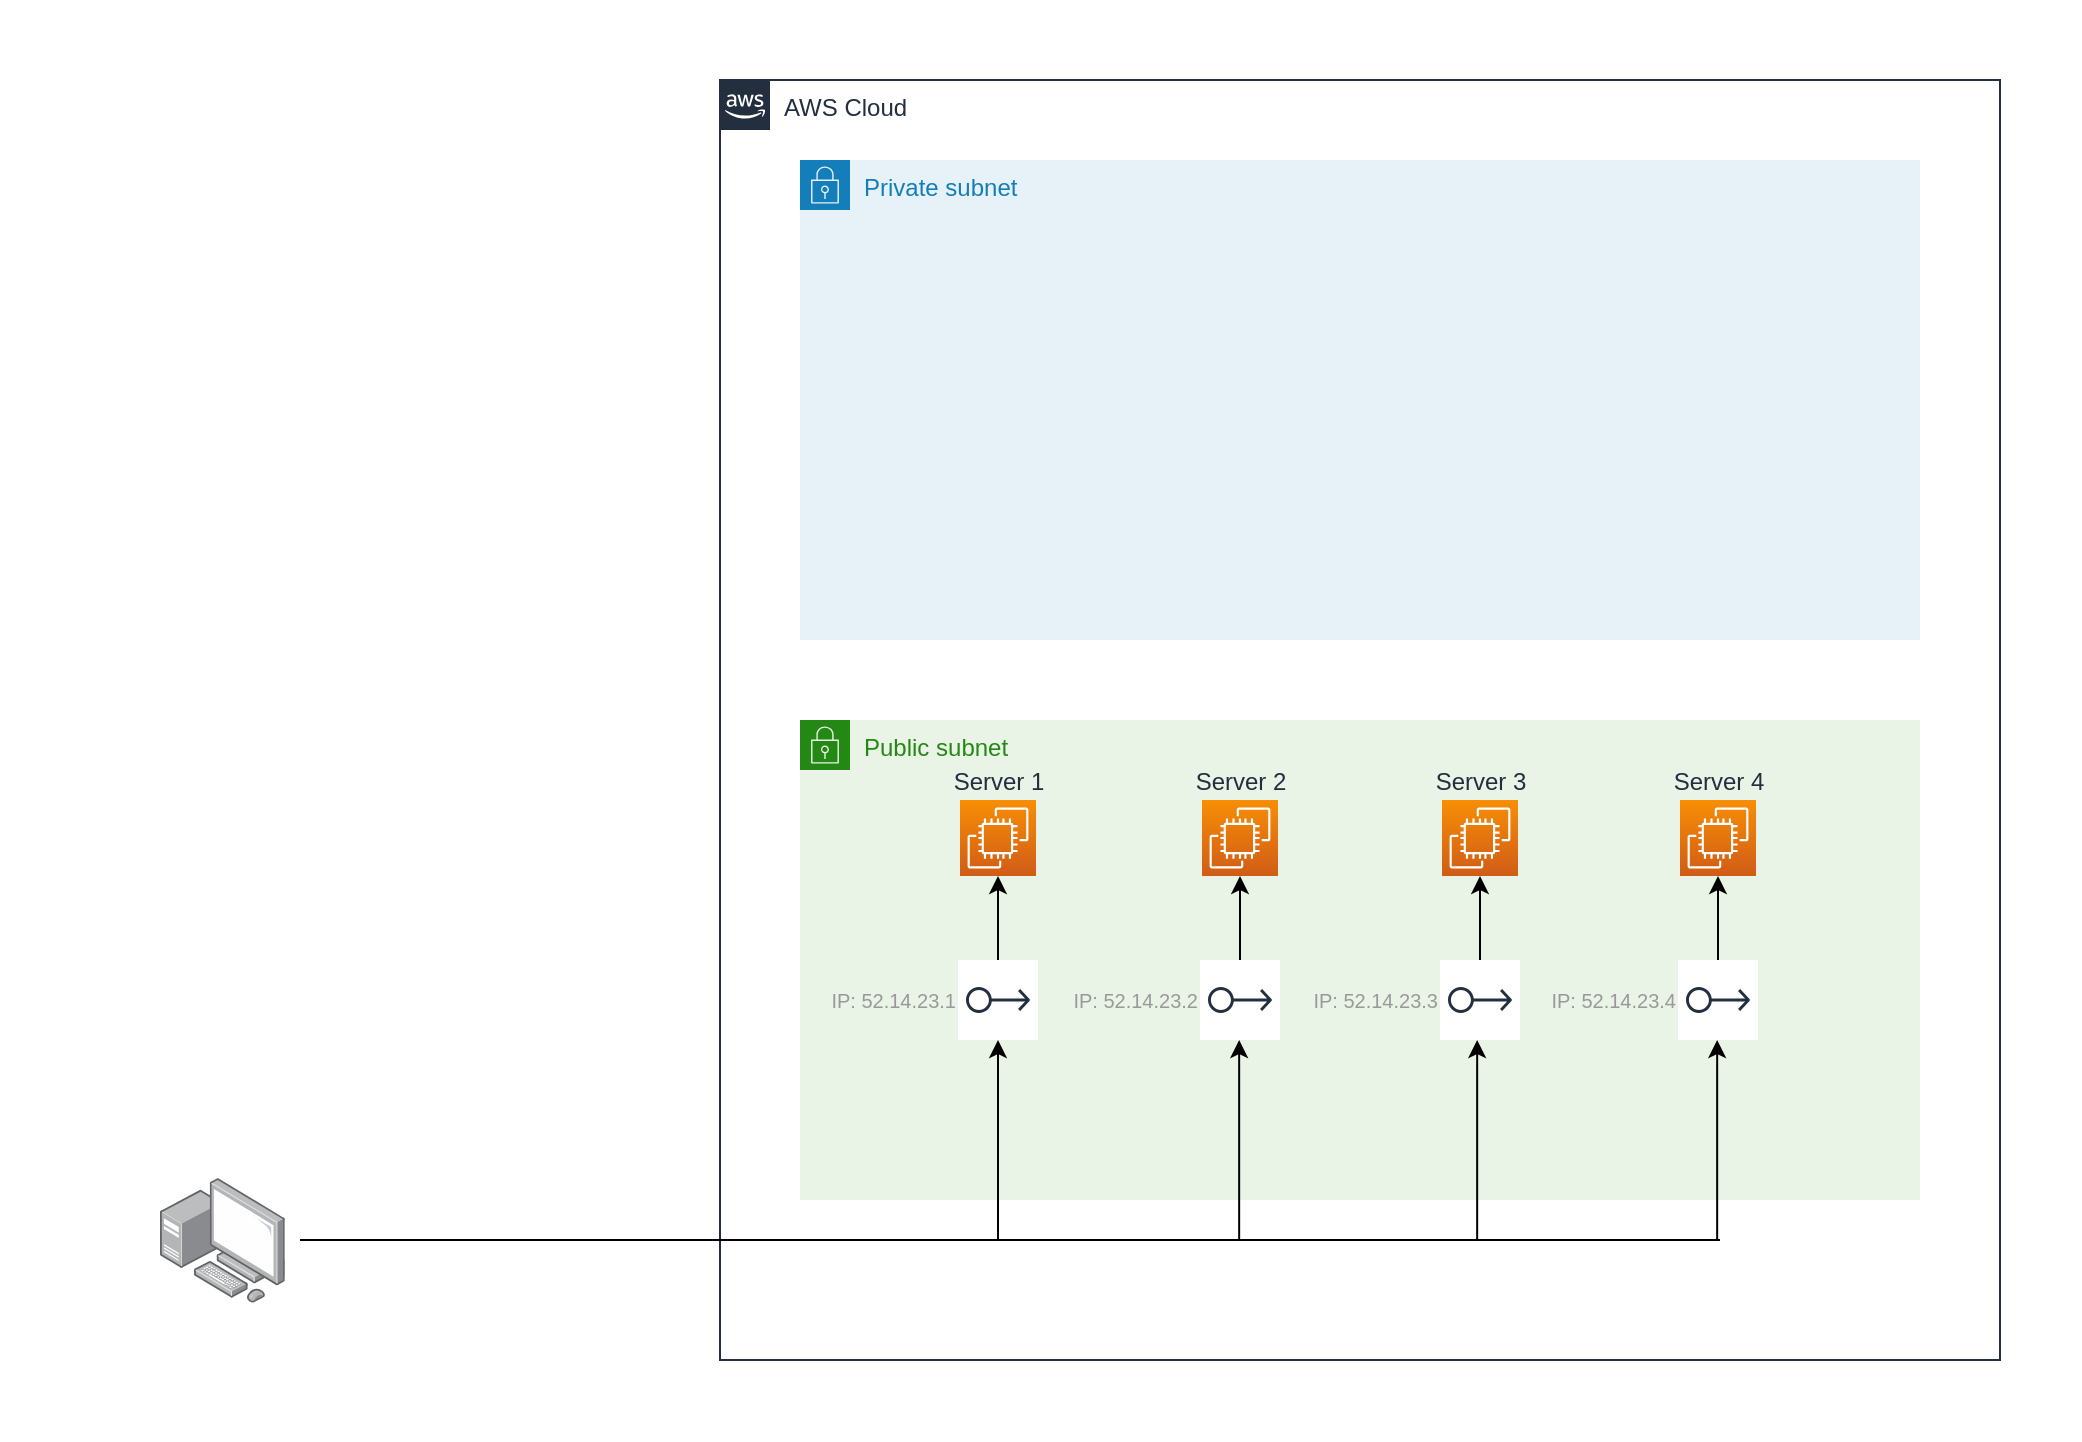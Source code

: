 <mxfile version="14.5.6" type="github" pages="3">
  <diagram id="i81SZt1gW0zz2mnZzYy8" name="01-insecure">
    <mxGraphModel dx="2014" dy="1134" grid="1" gridSize="10" guides="1" tooltips="1" connect="1" arrows="1" fold="1" page="1" pageScale="1" pageWidth="1100" pageHeight="850" math="0" shadow="0">
      <root>
        <mxCell id="0" />
        <mxCell id="1" parent="0" />
        <mxCell id="FX9UPKlD99VvrCkjxtR1-1" value="" style="rounded=0;whiteSpace=wrap;html=1;strokeColor=none;" vertex="1" parent="1">
          <mxGeometry x="40" y="40" width="1040" height="720" as="geometry" />
        </mxCell>
        <mxCell id="j6sO708Eybx2vTRwNkrv-1" value="AWS Cloud" style="points=[[0,0],[0.25,0],[0.5,0],[0.75,0],[1,0],[1,0.25],[1,0.5],[1,0.75],[1,1],[0.75,1],[0.5,1],[0.25,1],[0,1],[0,0.75],[0,0.5],[0,0.25]];outlineConnect=0;gradientColor=none;html=1;whiteSpace=wrap;fontSize=12;fontStyle=0;shape=mxgraph.aws4.group;grIcon=mxgraph.aws4.group_aws_cloud_alt;strokeColor=#232F3E;fillColor=none;verticalAlign=top;align=left;spacingLeft=30;fontColor=#232F3E;dashed=0;" vertex="1" parent="1">
          <mxGeometry x="400" y="80" width="640" height="640" as="geometry" />
        </mxCell>
        <mxCell id="g80w_V8hiLejYrdxfZdK-3" value="Public subnet" style="points=[[0,0],[0.25,0],[0.5,0],[0.75,0],[1,0],[1,0.25],[1,0.5],[1,0.75],[1,1],[0.75,1],[0.5,1],[0.25,1],[0,1],[0,0.75],[0,0.5],[0,0.25]];outlineConnect=0;gradientColor=none;html=1;whiteSpace=wrap;fontSize=12;fontStyle=0;shape=mxgraph.aws4.group;grIcon=mxgraph.aws4.group_security_group;grStroke=0;strokeColor=#248814;fillColor=#E9F3E6;verticalAlign=top;align=left;spacingLeft=30;fontColor=#248814;dashed=0;" parent="1" vertex="1">
          <mxGeometry x="440" y="400" width="560" height="240" as="geometry" />
        </mxCell>
        <mxCell id="g80w_V8hiLejYrdxfZdK-1" value="Server 1" style="points=[[0,0,0],[0.25,0,0],[0.5,0,0],[0.75,0,0],[1,0,0],[0,1,0],[0.25,1,0],[0.5,1,0],[0.75,1,0],[1,1,0],[0,0.25,0],[0,0.5,0],[0,0.75,0],[1,0.25,0],[1,0.5,0],[1,0.75,0]];outlineConnect=0;fontColor=#232F3E;gradientColor=#F78E04;gradientDirection=north;fillColor=#D05C17;strokeColor=#ffffff;dashed=0;verticalLabelPosition=top;verticalAlign=bottom;align=center;html=1;fontSize=12;fontStyle=0;aspect=fixed;shape=mxgraph.aws4.resourceIcon;resIcon=mxgraph.aws4.ec2;labelPosition=center;" parent="1" vertex="1">
          <mxGeometry x="520" y="440" width="38" height="38" as="geometry" />
        </mxCell>
        <mxCell id="g80w_V8hiLejYrdxfZdK-26" style="edgeStyle=orthogonalEdgeStyle;rounded=0;orthogonalLoop=1;jettySize=auto;html=1;" parent="1" source="g80w_V8hiLejYrdxfZdK-5" target="g80w_V8hiLejYrdxfZdK-1" edge="1">
          <mxGeometry relative="1" as="geometry" />
        </mxCell>
        <mxCell id="g80w_V8hiLejYrdxfZdK-32" style="edgeStyle=orthogonalEdgeStyle;rounded=0;orthogonalLoop=1;jettySize=auto;html=1;endArrow=none;endFill=0;startArrow=classic;startFill=1;" parent="1" source="g80w_V8hiLejYrdxfZdK-5" edge="1">
          <mxGeometry relative="1" as="geometry">
            <mxPoint x="539" y="660" as="targetPoint" />
          </mxGeometry>
        </mxCell>
        <mxCell id="g80w_V8hiLejYrdxfZdK-2" value="Private subnet" style="points=[[0,0],[0.25,0],[0.5,0],[0.75,0],[1,0],[1,0.25],[1,0.5],[1,0.75],[1,1],[0.75,1],[0.5,1],[0.25,1],[0,1],[0,0.75],[0,0.5],[0,0.25]];outlineConnect=0;gradientColor=none;html=1;whiteSpace=wrap;fontSize=12;fontStyle=0;shape=mxgraph.aws4.group;grIcon=mxgraph.aws4.group_security_group;grStroke=0;strokeColor=#147EBA;fillColor=#E6F2F8;verticalAlign=top;align=left;spacingLeft=30;fontColor=#147EBA;dashed=0;" parent="1" vertex="1">
          <mxGeometry x="440" y="120" width="560" height="240" as="geometry" />
        </mxCell>
        <mxCell id="g80w_V8hiLejYrdxfZdK-6" value="Server 2" style="points=[[0,0,0],[0.25,0,0],[0.5,0,0],[0.75,0,0],[1,0,0],[0,1,0],[0.25,1,0],[0.5,1,0],[0.75,1,0],[1,1,0],[0,0.25,0],[0,0.5,0],[0,0.75,0],[1,0.25,0],[1,0.5,0],[1,0.75,0]];outlineConnect=0;fontColor=#232F3E;gradientColor=#F78E04;gradientDirection=north;fillColor=#D05C17;strokeColor=#ffffff;dashed=0;verticalLabelPosition=top;verticalAlign=bottom;align=center;html=1;fontSize=12;fontStyle=0;aspect=fixed;shape=mxgraph.aws4.resourceIcon;resIcon=mxgraph.aws4.ec2;labelPosition=center;" parent="1" vertex="1">
          <mxGeometry x="641" y="440" width="38" height="38" as="geometry" />
        </mxCell>
        <mxCell id="g80w_V8hiLejYrdxfZdK-7" value="Server 3" style="points=[[0,0,0],[0.25,0,0],[0.5,0,0],[0.75,0,0],[1,0,0],[0,1,0],[0.25,1,0],[0.5,1,0],[0.75,1,0],[1,1,0],[0,0.25,0],[0,0.5,0],[0,0.75,0],[1,0.25,0],[1,0.5,0],[1,0.75,0]];outlineConnect=0;fontColor=#232F3E;gradientColor=#F78E04;gradientDirection=north;fillColor=#D05C17;strokeColor=#ffffff;dashed=0;verticalLabelPosition=top;verticalAlign=bottom;align=center;html=1;fontSize=12;fontStyle=0;aspect=fixed;shape=mxgraph.aws4.resourceIcon;resIcon=mxgraph.aws4.ec2;labelPosition=center;" parent="1" vertex="1">
          <mxGeometry x="761" y="440" width="38" height="38" as="geometry" />
        </mxCell>
        <mxCell id="g80w_V8hiLejYrdxfZdK-8" value="Server 4" style="points=[[0,0,0],[0.25,0,0],[0.5,0,0],[0.75,0,0],[1,0,0],[0,1,0],[0.25,1,0],[0.5,1,0],[0.75,1,0],[1,1,0],[0,0.25,0],[0,0.5,0],[0,0.75,0],[1,0.25,0],[1,0.5,0],[1,0.75,0]];outlineConnect=0;fontColor=#232F3E;gradientColor=#F78E04;gradientDirection=north;fillColor=#D05C17;strokeColor=#ffffff;dashed=0;verticalLabelPosition=top;verticalAlign=bottom;align=center;html=1;fontSize=12;fontStyle=0;aspect=fixed;shape=mxgraph.aws4.resourceIcon;resIcon=mxgraph.aws4.ec2;labelPosition=center;" parent="1" vertex="1">
          <mxGeometry x="880" y="440" width="38" height="38" as="geometry" />
        </mxCell>
        <mxCell id="g80w_V8hiLejYrdxfZdK-23" style="edgeStyle=orthogonalEdgeStyle;rounded=0;orthogonalLoop=1;jettySize=auto;html=1;" parent="1" source="g80w_V8hiLejYrdxfZdK-11" target="g80w_V8hiLejYrdxfZdK-6" edge="1">
          <mxGeometry relative="1" as="geometry" />
        </mxCell>
        <mxCell id="g80w_V8hiLejYrdxfZdK-25" style="edgeStyle=orthogonalEdgeStyle;rounded=0;orthogonalLoop=1;jettySize=auto;html=1;entryX=0.5;entryY=1;entryDx=0;entryDy=0;entryPerimeter=0;" parent="1" source="g80w_V8hiLejYrdxfZdK-12" target="g80w_V8hiLejYrdxfZdK-8" edge="1">
          <mxGeometry relative="1" as="geometry" />
        </mxCell>
        <mxCell id="g80w_V8hiLejYrdxfZdK-24" style="edgeStyle=orthogonalEdgeStyle;rounded=0;orthogonalLoop=1;jettySize=auto;html=1;" parent="1" source="g80w_V8hiLejYrdxfZdK-13" target="g80w_V8hiLejYrdxfZdK-7" edge="1">
          <mxGeometry relative="1" as="geometry" />
        </mxCell>
        <mxCell id="g80w_V8hiLejYrdxfZdK-18" value="" style="points=[];aspect=fixed;html=1;align=center;shadow=0;dashed=0;image;image=img/lib/allied_telesis/computer_and_terminals/Personal_Computer_with_Server.svg;" parent="1" vertex="1">
          <mxGeometry x="120" y="629" width="62.4" height="62.4" as="geometry" />
        </mxCell>
        <mxCell id="g80w_V8hiLejYrdxfZdK-28" value="" style="endArrow=none;html=1;" parent="1" edge="1">
          <mxGeometry width="50" height="50" relative="1" as="geometry">
            <mxPoint x="900" y="660" as="sourcePoint" />
            <mxPoint x="190" y="660" as="targetPoint" />
          </mxGeometry>
        </mxCell>
        <mxCell id="g80w_V8hiLejYrdxfZdK-33" style="edgeStyle=orthogonalEdgeStyle;rounded=0;orthogonalLoop=1;jettySize=auto;html=1;endArrow=none;endFill=0;startArrow=classic;startFill=1;" parent="1" edge="1">
          <mxGeometry relative="1" as="geometry">
            <mxPoint x="659.58" y="660" as="targetPoint" />
            <mxPoint x="659.58" y="560" as="sourcePoint" />
          </mxGeometry>
        </mxCell>
        <mxCell id="g80w_V8hiLejYrdxfZdK-34" style="edgeStyle=orthogonalEdgeStyle;rounded=0;orthogonalLoop=1;jettySize=auto;html=1;endArrow=none;endFill=0;startArrow=classic;startFill=1;" parent="1" edge="1">
          <mxGeometry relative="1" as="geometry">
            <mxPoint x="778.58" y="660" as="targetPoint" />
            <mxPoint x="778.58" y="560" as="sourcePoint" />
          </mxGeometry>
        </mxCell>
        <mxCell id="g80w_V8hiLejYrdxfZdK-35" style="edgeStyle=orthogonalEdgeStyle;rounded=0;orthogonalLoop=1;jettySize=auto;html=1;endArrow=none;endFill=0;startArrow=classic;startFill=1;" parent="1" edge="1">
          <mxGeometry relative="1" as="geometry">
            <mxPoint x="898.58" y="660" as="targetPoint" />
            <mxPoint x="898.58" y="560" as="sourcePoint" />
          </mxGeometry>
        </mxCell>
        <mxCell id="g80w_V8hiLejYrdxfZdK-5" value="IP: 52.14.23.1" style="outlineConnect=0;gradientColor=none;strokeColor=#232F3E;fillColor=#ffffff;dashed=0;verticalLabelPosition=middle;verticalAlign=middle;align=right;html=1;fontSize=10;fontStyle=0;aspect=fixed;shape=mxgraph.aws4.resourceIcon;resIcon=mxgraph.aws4.elastic_ip_address;fontColor=#999999;labelPosition=left;" parent="1" vertex="1">
          <mxGeometry x="519" y="520" width="40" height="40" as="geometry" />
        </mxCell>
        <mxCell id="g80w_V8hiLejYrdxfZdK-11" value="IP: 52.14.23.2" style="outlineConnect=0;gradientColor=none;strokeColor=#232F3E;fillColor=#ffffff;dashed=0;verticalLabelPosition=middle;verticalAlign=middle;align=right;html=1;fontSize=10;fontStyle=0;aspect=fixed;shape=mxgraph.aws4.resourceIcon;resIcon=mxgraph.aws4.elastic_ip_address;fontColor=#999999;labelPosition=left;" parent="1" vertex="1">
          <mxGeometry x="640" y="520" width="40" height="40" as="geometry" />
        </mxCell>
        <mxCell id="g80w_V8hiLejYrdxfZdK-12" value="IP: 52.14.23.4" style="outlineConnect=0;gradientColor=none;strokeColor=#232F3E;fillColor=#ffffff;dashed=0;verticalLabelPosition=middle;verticalAlign=middle;align=right;html=1;fontSize=10;fontStyle=0;aspect=fixed;shape=mxgraph.aws4.resourceIcon;resIcon=mxgraph.aws4.elastic_ip_address;fontColor=#999999;labelPosition=left;" parent="1" vertex="1">
          <mxGeometry x="879" y="520" width="40" height="40" as="geometry" />
        </mxCell>
        <mxCell id="g80w_V8hiLejYrdxfZdK-13" value="IP: 52.14.23.3" style="outlineConnect=0;gradientColor=none;strokeColor=#232F3E;fillColor=#ffffff;dashed=0;verticalLabelPosition=middle;verticalAlign=middle;align=right;html=1;fontSize=10;fontStyle=0;aspect=fixed;shape=mxgraph.aws4.resourceIcon;resIcon=mxgraph.aws4.elastic_ip_address;fontColor=#999999;labelPosition=left;" parent="1" vertex="1">
          <mxGeometry x="760" y="520" width="40" height="40" as="geometry" />
        </mxCell>
      </root>
    </mxGraphModel>
  </diagram>
  <diagram name="02-bastion-public-subnet" id="hQwlCso6szpprCGJYPE1">
    <mxGraphModel dx="2014" dy="1134" grid="1" gridSize="10" guides="1" tooltips="1" connect="1" arrows="1" fold="1" page="1" pageScale="1" pageWidth="1100" pageHeight="850" math="0" shadow="0">
      <root>
        <mxCell id="RjcFv7_UHUqGH6PPX5Wa-0" />
        <mxCell id="RjcFv7_UHUqGH6PPX5Wa-1" parent="RjcFv7_UHUqGH6PPX5Wa-0" />
        <mxCell id="-pHAmE7dyxk4wnNUDP0y-0" value="" style="rounded=0;whiteSpace=wrap;html=1;strokeColor=none;" vertex="1" parent="RjcFv7_UHUqGH6PPX5Wa-1">
          <mxGeometry x="40" y="40" width="1040" height="720" as="geometry" />
        </mxCell>
        <mxCell id="Cctg6dxlCYYJ5TEzQDHp-21" value="AWS Cloud" style="points=[[0,0],[0.25,0],[0.5,0],[0.75,0],[1,0],[1,0.25],[1,0.5],[1,0.75],[1,1],[0.75,1],[0.5,1],[0.25,1],[0,1],[0,0.75],[0,0.5],[0,0.25]];outlineConnect=0;gradientColor=none;html=1;whiteSpace=wrap;fontSize=12;fontStyle=0;shape=mxgraph.aws4.group;grIcon=mxgraph.aws4.group_aws_cloud_alt;strokeColor=#232F3E;fillColor=none;verticalAlign=top;align=left;spacingLeft=30;fontColor=#232F3E;dashed=0;" vertex="1" parent="RjcFv7_UHUqGH6PPX5Wa-1">
          <mxGeometry x="400" y="80" width="640" height="640" as="geometry" />
        </mxCell>
        <mxCell id="Cctg6dxlCYYJ5TEzQDHp-22" value="Public subnet" style="points=[[0,0],[0.25,0],[0.5,0],[0.75,0],[1,0],[1,0.25],[1,0.5],[1,0.75],[1,1],[0.75,1],[0.5,1],[0.25,1],[0,1],[0,0.75],[0,0.5],[0,0.25]];outlineConnect=0;gradientColor=none;html=1;whiteSpace=wrap;fontSize=12;fontStyle=0;shape=mxgraph.aws4.group;grIcon=mxgraph.aws4.group_security_group;grStroke=0;strokeColor=#248814;fillColor=#E9F3E6;verticalAlign=top;align=left;spacingLeft=30;fontColor=#248814;dashed=0;" vertex="1" parent="RjcFv7_UHUqGH6PPX5Wa-1">
          <mxGeometry x="440" y="400" width="560" height="240" as="geometry" />
        </mxCell>
        <mxCell id="Cctg6dxlCYYJ5TEzQDHp-23" value="Server 1" style="points=[[0,0,0],[0.25,0,0],[0.5,0,0],[0.75,0,0],[1,0,0],[0,1,0],[0.25,1,0],[0.5,1,0],[0.75,1,0],[1,1,0],[0,0.25,0],[0,0.5,0],[0,0.75,0],[1,0.25,0],[1,0.5,0],[1,0.75,0]];outlineConnect=0;fontColor=#232F3E;gradientColor=#F78E04;gradientDirection=north;fillColor=#D05C17;strokeColor=#ffffff;dashed=0;verticalLabelPosition=top;verticalAlign=bottom;align=center;html=1;fontSize=12;fontStyle=0;aspect=fixed;shape=mxgraph.aws4.resourceIcon;resIcon=mxgraph.aws4.ec2;labelPosition=center;" vertex="1" parent="RjcFv7_UHUqGH6PPX5Wa-1">
          <mxGeometry x="520" y="440" width="38" height="38" as="geometry" />
        </mxCell>
        <mxCell id="Cctg6dxlCYYJ5TEzQDHp-26" value="Private subnet" style="points=[[0,0],[0.25,0],[0.5,0],[0.75,0],[1,0],[1,0.25],[1,0.5],[1,0.75],[1,1],[0.75,1],[0.5,1],[0.25,1],[0,1],[0,0.75],[0,0.5],[0,0.25]];outlineConnect=0;gradientColor=none;html=1;whiteSpace=wrap;fontSize=12;fontStyle=0;shape=mxgraph.aws4.group;grIcon=mxgraph.aws4.group_security_group;grStroke=0;strokeColor=#147EBA;fillColor=#E6F2F8;verticalAlign=top;align=left;spacingLeft=30;fontColor=#147EBA;dashed=0;" vertex="1" parent="RjcFv7_UHUqGH6PPX5Wa-1">
          <mxGeometry x="440" y="120" width="560" height="240" as="geometry" />
        </mxCell>
        <mxCell id="Cctg6dxlCYYJ5TEzQDHp-27" value="Server 2" style="points=[[0,0,0],[0.25,0,0],[0.5,0,0],[0.75,0,0],[1,0,0],[0,1,0],[0.25,1,0],[0.5,1,0],[0.75,1,0],[1,1,0],[0,0.25,0],[0,0.5,0],[0,0.75,0],[1,0.25,0],[1,0.5,0],[1,0.75,0]];outlineConnect=0;fontColor=#232F3E;gradientColor=#F78E04;gradientDirection=north;fillColor=#D05C17;strokeColor=#ffffff;dashed=0;verticalLabelPosition=top;verticalAlign=bottom;align=center;html=1;fontSize=12;fontStyle=0;aspect=fixed;shape=mxgraph.aws4.resourceIcon;resIcon=mxgraph.aws4.ec2;labelPosition=center;" vertex="1" parent="RjcFv7_UHUqGH6PPX5Wa-1">
          <mxGeometry x="641" y="440" width="38" height="38" as="geometry" />
        </mxCell>
        <mxCell id="Cctg6dxlCYYJ5TEzQDHp-28" value="Server 3" style="points=[[0,0,0],[0.25,0,0],[0.5,0,0],[0.75,0,0],[1,0,0],[0,1,0],[0.25,1,0],[0.5,1,0],[0.75,1,0],[1,1,0],[0,0.25,0],[0,0.5,0],[0,0.75,0],[1,0.25,0],[1,0.5,0],[1,0.75,0]];outlineConnect=0;fontColor=#232F3E;gradientColor=#F78E04;gradientDirection=north;fillColor=#D05C17;strokeColor=#ffffff;dashed=0;verticalLabelPosition=top;verticalAlign=bottom;align=center;html=1;fontSize=12;fontStyle=0;aspect=fixed;shape=mxgraph.aws4.resourceIcon;resIcon=mxgraph.aws4.ec2;labelPosition=center;" vertex="1" parent="RjcFv7_UHUqGH6PPX5Wa-1">
          <mxGeometry x="761" y="440" width="38" height="38" as="geometry" />
        </mxCell>
        <mxCell id="Cctg6dxlCYYJ5TEzQDHp-29" value="Server 4" style="points=[[0,0,0],[0.25,0,0],[0.5,0,0],[0.75,0,0],[1,0,0],[0,1,0],[0.25,1,0],[0.5,1,0],[0.75,1,0],[1,1,0],[0,0.25,0],[0,0.5,0],[0,0.75,0],[1,0.25,0],[1,0.5,0],[1,0.75,0]];outlineConnect=0;fontColor=#232F3E;gradientColor=#F78E04;gradientDirection=north;fillColor=#D05C17;strokeColor=#ffffff;dashed=0;verticalLabelPosition=top;verticalAlign=bottom;align=center;html=1;fontSize=12;fontStyle=0;aspect=fixed;shape=mxgraph.aws4.resourceIcon;resIcon=mxgraph.aws4.ec2;labelPosition=center;" vertex="1" parent="RjcFv7_UHUqGH6PPX5Wa-1">
          <mxGeometry x="880" y="440" width="38" height="38" as="geometry" />
        </mxCell>
        <mxCell id="Cctg6dxlCYYJ5TEzQDHp-33" value="" style="points=[];aspect=fixed;html=1;align=center;shadow=0;dashed=0;image;image=img/lib/allied_telesis/computer_and_terminals/Personal_Computer_with_Server.svg;" vertex="1" parent="RjcFv7_UHUqGH6PPX5Wa-1">
          <mxGeometry x="120" y="629" width="62.4" height="62.4" as="geometry" />
        </mxCell>
        <mxCell id="Cctg6dxlCYYJ5TEzQDHp-34" value="" style="endArrow=none;html=1;" edge="1" parent="RjcFv7_UHUqGH6PPX5Wa-1">
          <mxGeometry width="50" height="50" relative="1" as="geometry">
            <mxPoint x="720" y="660" as="sourcePoint" />
            <mxPoint x="190" y="660" as="targetPoint" />
          </mxGeometry>
        </mxCell>
        <mxCell id="Cctg6dxlCYYJ5TEzQDHp-43" style="edgeStyle=orthogonalEdgeStyle;rounded=0;orthogonalLoop=1;jettySize=auto;html=1;startArrow=classic;startFill=1;endArrow=none;endFill=0;" edge="1" parent="RjcFv7_UHUqGH6PPX5Wa-1" source="Cctg6dxlCYYJ5TEzQDHp-42">
          <mxGeometry relative="1" as="geometry">
            <mxPoint x="720" y="660" as="targetPoint" />
          </mxGeometry>
        </mxCell>
        <mxCell id="Cctg6dxlCYYJ5TEzQDHp-47" style="edgeStyle=orthogonalEdgeStyle;rounded=0;orthogonalLoop=1;jettySize=auto;html=1;startArrow=none;startFill=0;endArrow=classic;endFill=1;" edge="1" parent="RjcFv7_UHUqGH6PPX5Wa-1" source="Cctg6dxlCYYJ5TEzQDHp-42" target="Cctg6dxlCYYJ5TEzQDHp-44">
          <mxGeometry relative="1" as="geometry" />
        </mxCell>
        <mxCell id="Cctg6dxlCYYJ5TEzQDHp-42" value="IP: 52.14.23.5" style="outlineConnect=0;gradientColor=none;strokeColor=#232F3E;fillColor=#ffffff;dashed=0;verticalLabelPosition=middle;verticalAlign=middle;align=right;html=1;fontSize=10;fontStyle=0;aspect=fixed;shape=mxgraph.aws4.resourceIcon;resIcon=mxgraph.aws4.elastic_ip_address;fontColor=#999999;labelPosition=left;" vertex="1" parent="RjcFv7_UHUqGH6PPX5Wa-1">
          <mxGeometry x="700" y="580" width="40" height="40" as="geometry" />
        </mxCell>
        <mxCell id="Cctg6dxlCYYJ5TEzQDHp-48" style="edgeStyle=orthogonalEdgeStyle;rounded=0;orthogonalLoop=1;jettySize=auto;html=1;startArrow=none;startFill=0;endArrow=classic;endFill=1;" edge="1" parent="RjcFv7_UHUqGH6PPX5Wa-1" source="Cctg6dxlCYYJ5TEzQDHp-44" target="Cctg6dxlCYYJ5TEzQDHp-23">
          <mxGeometry relative="1" as="geometry" />
        </mxCell>
        <mxCell id="Cctg6dxlCYYJ5TEzQDHp-49" style="edgeStyle=orthogonalEdgeStyle;rounded=0;orthogonalLoop=1;jettySize=auto;html=1;startArrow=none;startFill=0;endArrow=classic;endFill=1;" edge="1" parent="RjcFv7_UHUqGH6PPX5Wa-1" source="Cctg6dxlCYYJ5TEzQDHp-44" target="Cctg6dxlCYYJ5TEzQDHp-27">
          <mxGeometry relative="1" as="geometry" />
        </mxCell>
        <mxCell id="Cctg6dxlCYYJ5TEzQDHp-50" style="edgeStyle=orthogonalEdgeStyle;rounded=0;orthogonalLoop=1;jettySize=auto;html=1;startArrow=none;startFill=0;endArrow=classic;endFill=1;" edge="1" parent="RjcFv7_UHUqGH6PPX5Wa-1" source="Cctg6dxlCYYJ5TEzQDHp-44" target="Cctg6dxlCYYJ5TEzQDHp-28">
          <mxGeometry relative="1" as="geometry" />
        </mxCell>
        <mxCell id="Cctg6dxlCYYJ5TEzQDHp-51" style="edgeStyle=orthogonalEdgeStyle;rounded=0;orthogonalLoop=1;jettySize=auto;html=1;entryX=0.5;entryY=1;entryDx=0;entryDy=0;entryPerimeter=0;startArrow=none;startFill=0;endArrow=classic;endFill=1;" edge="1" parent="RjcFv7_UHUqGH6PPX5Wa-1" source="Cctg6dxlCYYJ5TEzQDHp-44" target="Cctg6dxlCYYJ5TEzQDHp-29">
          <mxGeometry relative="1" as="geometry" />
        </mxCell>
        <mxCell id="Cctg6dxlCYYJ5TEzQDHp-44" value="Bastion Server" style="points=[[0,0,0],[0.25,0,0],[0.5,0,0],[0.75,0,0],[1,0,0],[0,1,0],[0.25,1,0],[0.5,1,0],[0.75,1,0],[1,1,0],[0,0.25,0],[0,0.5,0],[0,0.75,0],[1,0.25,0],[1,0.5,0],[1,0.75,0]];outlineConnect=0;fontColor=#232F3E;gradientColor=#F78E04;gradientDirection=north;fillColor=#D05C17;strokeColor=#ffffff;dashed=0;verticalLabelPosition=top;verticalAlign=bottom;align=center;html=1;fontSize=12;fontStyle=0;aspect=fixed;shape=mxgraph.aws4.resourceIcon;resIcon=mxgraph.aws4.ec2;labelPosition=center;" vertex="1" parent="RjcFv7_UHUqGH6PPX5Wa-1">
          <mxGeometry x="701" y="510" width="38" height="38" as="geometry" />
        </mxCell>
      </root>
    </mxGraphModel>
  </diagram>
  <diagram name="03-bastion-private-subnet" id="PFMLqLyQNSvK-D8tbCjz">
    <mxGraphModel dx="2014" dy="1134" grid="1" gridSize="10" guides="1" tooltips="1" connect="1" arrows="1" fold="1" page="1" pageScale="1" pageWidth="1100" pageHeight="850" math="0" shadow="0">
      <root>
        <mxCell id="HaWWDFJNPZMZutAHSfWt-0" />
        <mxCell id="HaWWDFJNPZMZutAHSfWt-1" parent="HaWWDFJNPZMZutAHSfWt-0" />
        <mxCell id="LyoY9f2mYWrU3qJzchod-0" value="" style="rounded=0;whiteSpace=wrap;html=1;strokeColor=none;" vertex="1" parent="HaWWDFJNPZMZutAHSfWt-1">
          <mxGeometry x="40" y="40" width="1040" height="720" as="geometry" />
        </mxCell>
        <mxCell id="HaWWDFJNPZMZutAHSfWt-2" value="AWS Cloud" style="points=[[0,0],[0.25,0],[0.5,0],[0.75,0],[1,0],[1,0.25],[1,0.5],[1,0.75],[1,1],[0.75,1],[0.5,1],[0.25,1],[0,1],[0,0.75],[0,0.5],[0,0.25]];outlineConnect=0;gradientColor=none;html=1;whiteSpace=wrap;fontSize=12;fontStyle=0;shape=mxgraph.aws4.group;grIcon=mxgraph.aws4.group_aws_cloud_alt;strokeColor=#232F3E;fillColor=none;verticalAlign=top;align=left;spacingLeft=30;fontColor=#232F3E;dashed=0;" vertex="1" parent="HaWWDFJNPZMZutAHSfWt-1">
          <mxGeometry x="400" y="80" width="640" height="640" as="geometry" />
        </mxCell>
        <mxCell id="HaWWDFJNPZMZutAHSfWt-3" value="Public subnet" style="points=[[0,0],[0.25,0],[0.5,0],[0.75,0],[1,0],[1,0.25],[1,0.5],[1,0.75],[1,1],[0.75,1],[0.5,1],[0.25,1],[0,1],[0,0.75],[0,0.5],[0,0.25]];outlineConnect=0;gradientColor=none;html=1;whiteSpace=wrap;fontSize=12;fontStyle=0;shape=mxgraph.aws4.group;grIcon=mxgraph.aws4.group_security_group;grStroke=0;strokeColor=#248814;fillColor=#E9F3E6;verticalAlign=top;align=left;spacingLeft=30;fontColor=#248814;dashed=0;" vertex="1" parent="HaWWDFJNPZMZutAHSfWt-1">
          <mxGeometry x="440" y="400" width="560" height="240" as="geometry" />
        </mxCell>
        <mxCell id="HaWWDFJNPZMZutAHSfWt-5" value="Private subnet" style="points=[[0,0],[0.25,0],[0.5,0],[0.75,0],[1,0],[1,0.25],[1,0.5],[1,0.75],[1,1],[0.75,1],[0.5,1],[0.25,1],[0,1],[0,0.75],[0,0.5],[0,0.25]];outlineConnect=0;gradientColor=none;html=1;whiteSpace=wrap;fontSize=12;fontStyle=0;shape=mxgraph.aws4.group;grIcon=mxgraph.aws4.group_security_group;grStroke=0;strokeColor=#147EBA;fillColor=#E6F2F8;verticalAlign=top;align=left;spacingLeft=30;fontColor=#147EBA;dashed=0;" vertex="1" parent="HaWWDFJNPZMZutAHSfWt-1">
          <mxGeometry x="440" y="120" width="560" height="240" as="geometry" />
        </mxCell>
        <mxCell id="HaWWDFJNPZMZutAHSfWt-9" value="" style="points=[];aspect=fixed;html=1;align=center;shadow=0;dashed=0;image;image=img/lib/allied_telesis/computer_and_terminals/Personal_Computer_with_Server.svg;" vertex="1" parent="HaWWDFJNPZMZutAHSfWt-1">
          <mxGeometry x="120" y="629" width="62.4" height="62.4" as="geometry" />
        </mxCell>
        <mxCell id="HaWWDFJNPZMZutAHSfWt-10" value="" style="endArrow=none;html=1;" edge="1" parent="HaWWDFJNPZMZutAHSfWt-1">
          <mxGeometry width="50" height="50" relative="1" as="geometry">
            <mxPoint x="720" y="660" as="sourcePoint" />
            <mxPoint x="190" y="660" as="targetPoint" />
          </mxGeometry>
        </mxCell>
        <mxCell id="HaWWDFJNPZMZutAHSfWt-11" style="edgeStyle=orthogonalEdgeStyle;rounded=0;orthogonalLoop=1;jettySize=auto;html=1;startArrow=classic;startFill=1;endArrow=none;endFill=0;" edge="1" parent="HaWWDFJNPZMZutAHSfWt-1" source="HaWWDFJNPZMZutAHSfWt-13">
          <mxGeometry relative="1" as="geometry">
            <mxPoint x="720" y="660" as="targetPoint" />
          </mxGeometry>
        </mxCell>
        <mxCell id="HaWWDFJNPZMZutAHSfWt-12" style="edgeStyle=orthogonalEdgeStyle;rounded=0;orthogonalLoop=1;jettySize=auto;html=1;startArrow=none;startFill=0;endArrow=classic;endFill=1;" edge="1" parent="HaWWDFJNPZMZutAHSfWt-1" source="HaWWDFJNPZMZutAHSfWt-13" target="HaWWDFJNPZMZutAHSfWt-18">
          <mxGeometry relative="1" as="geometry" />
        </mxCell>
        <mxCell id="HaWWDFJNPZMZutAHSfWt-13" value="IP: 52.14.23.5" style="outlineConnect=0;gradientColor=none;strokeColor=#232F3E;fillColor=#ffffff;dashed=0;verticalLabelPosition=middle;verticalAlign=middle;align=right;html=1;fontSize=10;fontStyle=0;aspect=fixed;shape=mxgraph.aws4.resourceIcon;resIcon=mxgraph.aws4.elastic_ip_address;fontColor=#999999;labelPosition=left;" vertex="1" parent="HaWWDFJNPZMZutAHSfWt-1">
          <mxGeometry x="700" y="550" width="40" height="40" as="geometry" />
        </mxCell>
        <mxCell id="HaWWDFJNPZMZutAHSfWt-14" style="edgeStyle=orthogonalEdgeStyle;rounded=0;orthogonalLoop=1;jettySize=auto;html=1;startArrow=none;startFill=0;endArrow=classic;endFill=1;" edge="1" parent="HaWWDFJNPZMZutAHSfWt-1" source="HaWWDFJNPZMZutAHSfWt-18" target="HaWWDFJNPZMZutAHSfWt-4">
          <mxGeometry relative="1" as="geometry" />
        </mxCell>
        <mxCell id="HaWWDFJNPZMZutAHSfWt-15" style="edgeStyle=orthogonalEdgeStyle;rounded=0;orthogonalLoop=1;jettySize=auto;html=1;startArrow=none;startFill=0;endArrow=classic;endFill=1;" edge="1" parent="HaWWDFJNPZMZutAHSfWt-1" source="HaWWDFJNPZMZutAHSfWt-18" target="HaWWDFJNPZMZutAHSfWt-6">
          <mxGeometry relative="1" as="geometry" />
        </mxCell>
        <mxCell id="HaWWDFJNPZMZutAHSfWt-16" style="edgeStyle=orthogonalEdgeStyle;rounded=0;orthogonalLoop=1;jettySize=auto;html=1;startArrow=none;startFill=0;endArrow=classic;endFill=1;" edge="1" parent="HaWWDFJNPZMZutAHSfWt-1" source="HaWWDFJNPZMZutAHSfWt-18" target="HaWWDFJNPZMZutAHSfWt-7">
          <mxGeometry relative="1" as="geometry" />
        </mxCell>
        <mxCell id="HaWWDFJNPZMZutAHSfWt-17" style="edgeStyle=orthogonalEdgeStyle;rounded=0;orthogonalLoop=1;jettySize=auto;html=1;entryX=0.5;entryY=1;entryDx=0;entryDy=0;entryPerimeter=0;startArrow=none;startFill=0;endArrow=classic;endFill=1;" edge="1" parent="HaWWDFJNPZMZutAHSfWt-1" source="HaWWDFJNPZMZutAHSfWt-18" target="HaWWDFJNPZMZutAHSfWt-8">
          <mxGeometry relative="1" as="geometry" />
        </mxCell>
        <mxCell id="HaWWDFJNPZMZutAHSfWt-18" value="Bastion Server" style="points=[[0,0,0],[0.25,0,0],[0.5,0,0],[0.75,0,0],[1,0,0],[0,1,0],[0.25,1,0],[0.5,1,0],[0.75,1,0],[1,1,0],[0,0.25,0],[0,0.5,0],[0,0.75,0],[1,0.25,0],[1,0.5,0],[1,0.75,0]];outlineConnect=0;fontColor=#232F3E;gradientColor=#F78E04;gradientDirection=north;fillColor=#D05C17;strokeColor=#ffffff;dashed=0;verticalLabelPosition=top;verticalAlign=bottom;align=center;html=1;fontSize=12;fontStyle=0;aspect=fixed;shape=mxgraph.aws4.resourceIcon;resIcon=mxgraph.aws4.ec2;labelPosition=center;" vertex="1" parent="HaWWDFJNPZMZutAHSfWt-1">
          <mxGeometry x="702" y="470" width="38" height="38" as="geometry" />
        </mxCell>
        <mxCell id="HaWWDFJNPZMZutAHSfWt-4" value="Server 1" style="points=[[0,0,0],[0.25,0,0],[0.5,0,0],[0.75,0,0],[1,0,0],[0,1,0],[0.25,1,0],[0.5,1,0],[0.75,1,0],[1,1,0],[0,0.25,0],[0,0.5,0],[0,0.75,0],[1,0.25,0],[1,0.5,0],[1,0.75,0]];outlineConnect=0;fontColor=#232F3E;gradientColor=#F78E04;gradientDirection=north;fillColor=#D05C17;strokeColor=#ffffff;dashed=0;verticalLabelPosition=top;verticalAlign=bottom;align=center;html=1;fontSize=12;fontStyle=0;aspect=fixed;shape=mxgraph.aws4.resourceIcon;resIcon=mxgraph.aws4.ec2;labelPosition=center;" vertex="1" parent="HaWWDFJNPZMZutAHSfWt-1">
          <mxGeometry x="510" y="221" width="38" height="38" as="geometry" />
        </mxCell>
        <mxCell id="HaWWDFJNPZMZutAHSfWt-6" value="Server 2" style="points=[[0,0,0],[0.25,0,0],[0.5,0,0],[0.75,0,0],[1,0,0],[0,1,0],[0.25,1,0],[0.5,1,0],[0.75,1,0],[1,1,0],[0,0.25,0],[0,0.5,0],[0,0.75,0],[1,0.25,0],[1,0.5,0],[1,0.75,0]];outlineConnect=0;fontColor=#232F3E;gradientColor=#F78E04;gradientDirection=north;fillColor=#D05C17;strokeColor=#ffffff;dashed=0;verticalLabelPosition=top;verticalAlign=bottom;align=center;html=1;fontSize=12;fontStyle=0;aspect=fixed;shape=mxgraph.aws4.resourceIcon;resIcon=mxgraph.aws4.ec2;labelPosition=center;" vertex="1" parent="HaWWDFJNPZMZutAHSfWt-1">
          <mxGeometry x="631" y="221" width="38" height="38" as="geometry" />
        </mxCell>
        <mxCell id="HaWWDFJNPZMZutAHSfWt-7" value="Server 3" style="points=[[0,0,0],[0.25,0,0],[0.5,0,0],[0.75,0,0],[1,0,0],[0,1,0],[0.25,1,0],[0.5,1,0],[0.75,1,0],[1,1,0],[0,0.25,0],[0,0.5,0],[0,0.75,0],[1,0.25,0],[1,0.5,0],[1,0.75,0]];outlineConnect=0;fontColor=#232F3E;gradientColor=#F78E04;gradientDirection=north;fillColor=#D05C17;strokeColor=#ffffff;dashed=0;verticalLabelPosition=top;verticalAlign=bottom;align=center;html=1;fontSize=12;fontStyle=0;aspect=fixed;shape=mxgraph.aws4.resourceIcon;resIcon=mxgraph.aws4.ec2;labelPosition=center;" vertex="1" parent="HaWWDFJNPZMZutAHSfWt-1">
          <mxGeometry x="751" y="221" width="38" height="38" as="geometry" />
        </mxCell>
        <mxCell id="HaWWDFJNPZMZutAHSfWt-8" value="Server 4" style="points=[[0,0,0],[0.25,0,0],[0.5,0,0],[0.75,0,0],[1,0,0],[0,1,0],[0.25,1,0],[0.5,1,0],[0.75,1,0],[1,1,0],[0,0.25,0],[0,0.5,0],[0,0.75,0],[1,0.25,0],[1,0.5,0],[1,0.75,0]];outlineConnect=0;fontColor=#232F3E;gradientColor=#F78E04;gradientDirection=north;fillColor=#D05C17;strokeColor=#ffffff;dashed=0;verticalLabelPosition=top;verticalAlign=bottom;align=center;html=1;fontSize=12;fontStyle=0;aspect=fixed;shape=mxgraph.aws4.resourceIcon;resIcon=mxgraph.aws4.ec2;labelPosition=center;" vertex="1" parent="HaWWDFJNPZMZutAHSfWt-1">
          <mxGeometry x="870" y="221" width="38" height="38" as="geometry" />
        </mxCell>
      </root>
    </mxGraphModel>
  </diagram>
</mxfile>
